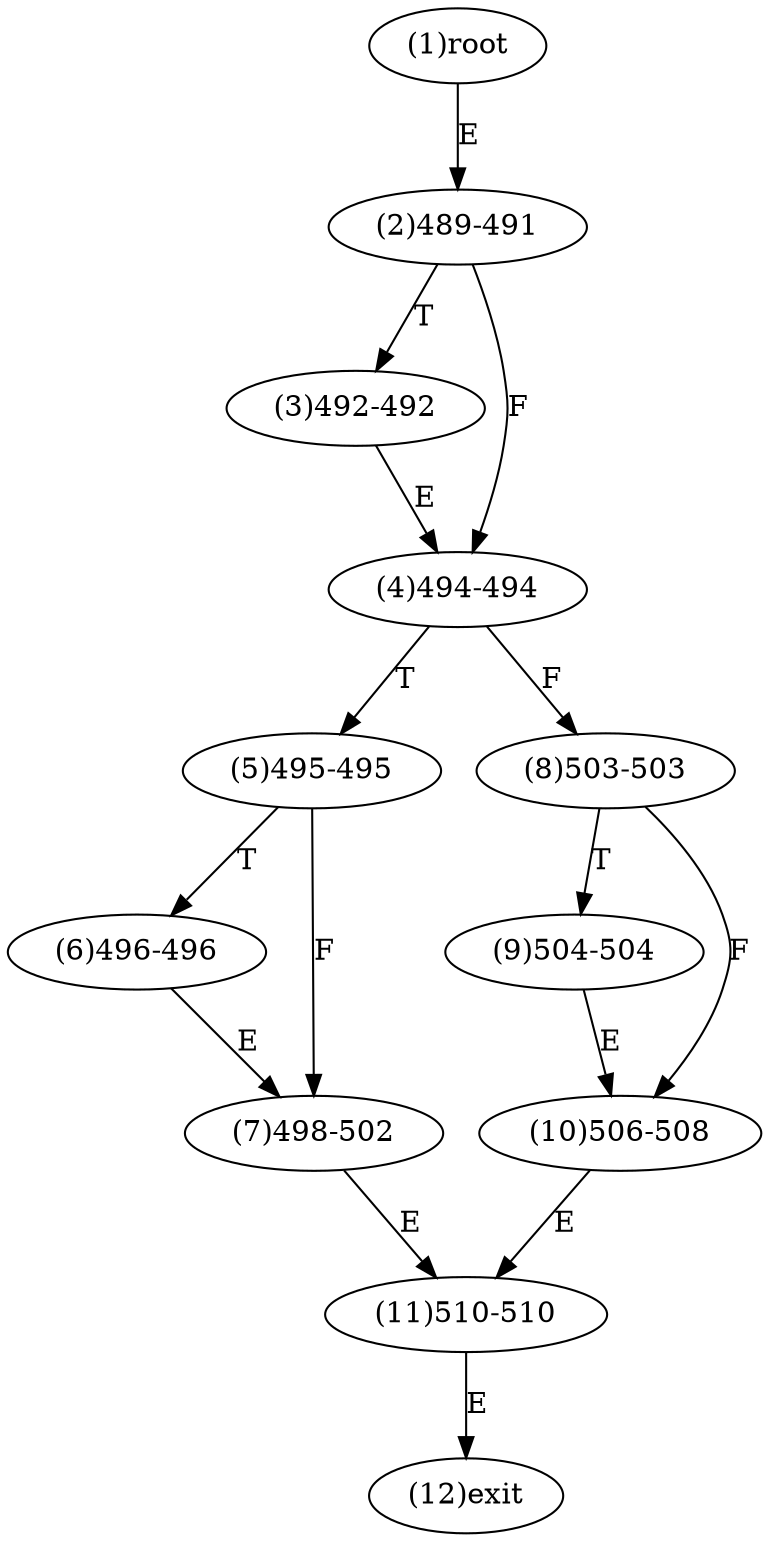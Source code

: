 digraph "" { 
1[ label="(1)root"];
2[ label="(2)489-491"];
3[ label="(3)492-492"];
4[ label="(4)494-494"];
5[ label="(5)495-495"];
6[ label="(6)496-496"];
7[ label="(7)498-502"];
8[ label="(8)503-503"];
9[ label="(9)504-504"];
10[ label="(10)506-508"];
11[ label="(11)510-510"];
12[ label="(12)exit"];
1->2[ label="E"];
2->4[ label="F"];
2->3[ label="T"];
3->4[ label="E"];
4->8[ label="F"];
4->5[ label="T"];
5->7[ label="F"];
5->6[ label="T"];
6->7[ label="E"];
7->11[ label="E"];
8->10[ label="F"];
8->9[ label="T"];
9->10[ label="E"];
10->11[ label="E"];
11->12[ label="E"];
}